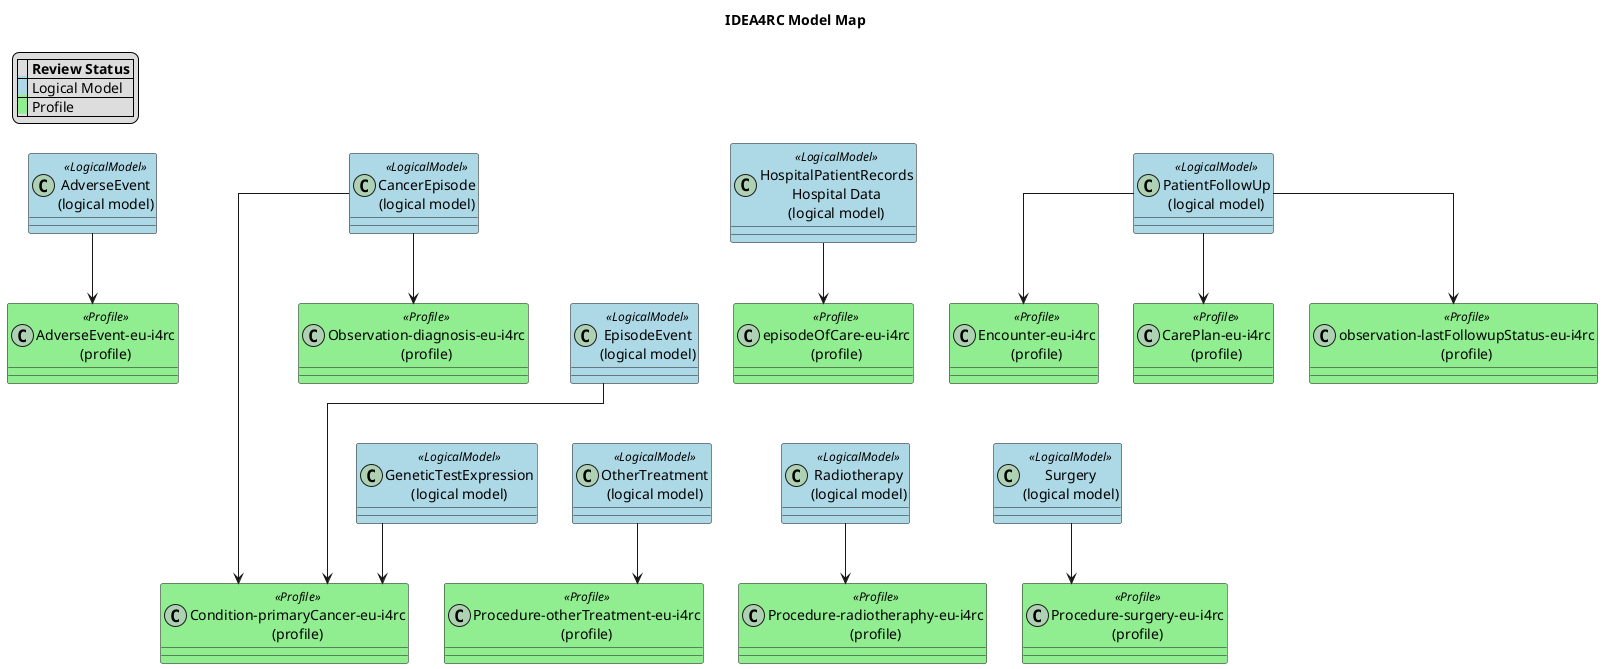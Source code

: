 @startuml
title IDEA4RC Model Map

!define RECTANGLE class

' avoid problems with angled crows feet
skinparam linetype ortho


legend top left
|= |= Review Status |
|<back:#LightBlue>   </back>| Logical Model |
|<back:#LightGreen>   </back>| Profile|
endlegend

skinparam class {
    BackgroundColor<<LogicalModel>> #LightBlue
    BackgroundColor<<Profile>> #LightGreen
}


RECTANGLE "AdverseEvent\n(logical model)" as AdverseEvent <<LogicalModel>>
url of AdverseEvent is [[StructureDefinition-AdverseEvent.html]]
RECTANGLE "AdverseEvent-eu-i4rc\n(profile)" as Target1 <<Profile>>
url of Target1 is [[StructureDefinition-AdverseEvent-eu-i4rc.html]]
AdverseEvent --> Target1

RECTANGLE "CancerEpisode\n(logical model)" as CancerEpisode <<LogicalModel>>
url of CancerEpisode is [[StructureDefinition-CancerEpisode.html]]
RECTANGLE "Condition-primaryCancer-eu-i4rc\n(profile)" as Target2 <<Profile>>
url of Target2 is [[StructureDefinition-Condition-primaryCancer-eu-i4rc.html]]
CancerEpisode --> Target2
RECTANGLE "Observation-diagnosis-eu-i4rc\n(profile)" as Target3 <<Profile>>
url of Target3 is [[StructureDefinition-Observation-diagnosis-eu-i4rc.html]]
CancerEpisode --> Target3

RECTANGLE "EpisodeEvent\n(logical model)" as EpisodeEvent <<LogicalModel>>
url of EpisodeEvent is [[StructureDefinition-EpisodeEvent.html]]
EpisodeEvent --> Target2
CancerEpisode -[hidden]-> EpisodeEvent


RECTANGLE "GeneticTestExpression\n(logical model)" as GeneticTestExpression <<LogicalModel>>
url of GeneticTestExpression is [[StructureDefinition-GeneticTestExpression.html]]
GeneticTestExpression --> Target2
EpisodeEvent -[hidden]-> GeneticTestExpression

RECTANGLE "HospitalPatientRecords\nHospital Data\n(logical model)" as HospitalPatientRecords <<LogicalModel>>
url of HospitalPatientRecords is [[StructureDefinition-HospitalPatientRecords.html]]
RECTANGLE "episodeOfCare-eu-i4rc\n(profile)" as Target7 <<Profile>>
url of Target7 is [[StructureDefinition-episodeOfCare-eu-i4rc.html]]
HospitalPatientRecords --> Target7

RECTANGLE "OtherTreatment\n(logical model)" as OtherTreatment <<LogicalModel>>
url of OtherTreatment is [[StructureDefinition-OtherTreatment.html]]
RECTANGLE "Procedure-otherTreatment-eu-i4rc\n(profile)" as Target8 <<Profile>>
url of Target8 is [[StructureDefinition-Procedure-otherTreatment-eu-i4rc.html]]
OtherTreatment --> Target8
EpisodeEvent -[hidden]-> OtherTreatment

RECTANGLE "PatientFollowUp\n(logical model)" as PatientFollowUp <<LogicalModel>>
url of PatientFollowUp is [[StructureDefinition-PatientFollowUp.html]]
RECTANGLE "Encounter-eu-i4rc\n(profile)" as Target9 <<Profile>>
url of Target9 is [[StructureDefinition-Encounter-eu-i4rc.html]]
PatientFollowUp --> Target9
RECTANGLE "CarePlan-eu-i4rc\n(profile)" as Target10 <<Profile>>
url of Target10 is [[StructureDefinition-CarePlan-eu-i4rc.html]]
PatientFollowUp --> Target10
RECTANGLE "observation-lastFollowupStatus-eu-i4rc\n(profile)" as Target11 <<Profile>>
url of Target11 is [[StructureDefinition-observation-lastFollowupStatus-eu-i4rc.html]]
PatientFollowUp --> Target11

RECTANGLE "Radiotherapy\n(logical model)" as Radiotherapy <<LogicalModel>>
url of Radiotherapy is [[StructureDefinition-Radiotherapy.html]]
RECTANGLE "Procedure-radiotheraphy-eu-i4rc\n(profile)" as Target12 <<Profile>>
url of Target12 is [[StructureDefinition-Procedure-radiotheraphy-eu-i4rc.html]]
Radiotherapy --> Target12
EpisodeEvent -[hidden]-> Radiotherapy


RECTANGLE "Surgery\n(logical model)" as Surgery <<LogicalModel>>
url of Surgery is [[StructureDefinition-Surgery.html]]
RECTANGLE "Procedure-surgery-eu-i4rc\n(profile)" as Target23 <<Profile>>
url of Target23 is [[StructureDefinition-Procedure-surgery-eu-i4rc.html]]
Surgery --> Target23
EpisodeEvent -[hidden]-> Surgery



@enduml
